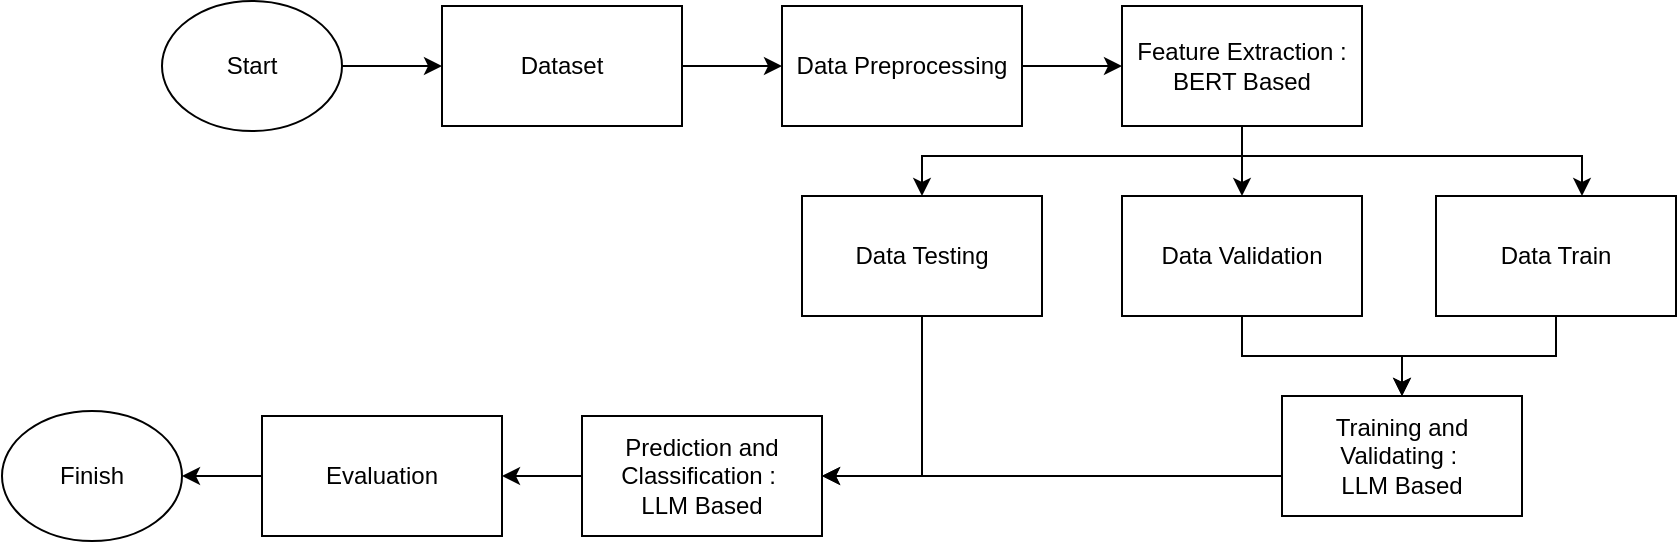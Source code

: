 <mxfile version="25.0.3">
  <diagram name="Halaman-1" id="EO8M5acR98Tv6OP4zz49">
    <mxGraphModel dx="1426" dy="799" grid="1" gridSize="10" guides="1" tooltips="1" connect="1" arrows="1" fold="1" page="1" pageScale="1" pageWidth="827" pageHeight="1169" math="0" shadow="0">
      <root>
        <mxCell id="0" />
        <mxCell id="1" parent="0" />
        <mxCell id="5ZPLBMI4b5httvobRTlc-9" style="edgeStyle=orthogonalEdgeStyle;rounded=0;orthogonalLoop=1;jettySize=auto;html=1;entryX=0;entryY=0.5;entryDx=0;entryDy=0;" parent="1" source="5ZPLBMI4b5httvobRTlc-1" target="5ZPLBMI4b5httvobRTlc-2" edge="1">
          <mxGeometry relative="1" as="geometry" />
        </mxCell>
        <mxCell id="5ZPLBMI4b5httvobRTlc-1" value="Start" style="ellipse;whiteSpace=wrap;html=1;" parent="1" vertex="1">
          <mxGeometry x="190" y="242.5" width="90" height="65" as="geometry" />
        </mxCell>
        <mxCell id="5ZPLBMI4b5httvobRTlc-10" style="edgeStyle=orthogonalEdgeStyle;rounded=0;orthogonalLoop=1;jettySize=auto;html=1;entryX=0;entryY=0.5;entryDx=0;entryDy=0;" parent="1" source="5ZPLBMI4b5httvobRTlc-2" target="5ZPLBMI4b5httvobRTlc-3" edge="1">
          <mxGeometry relative="1" as="geometry" />
        </mxCell>
        <mxCell id="5ZPLBMI4b5httvobRTlc-2" value="Dataset" style="rounded=0;whiteSpace=wrap;html=1;" parent="1" vertex="1">
          <mxGeometry x="330" y="245" width="120" height="60" as="geometry" />
        </mxCell>
        <mxCell id="5ZPLBMI4b5httvobRTlc-11" style="edgeStyle=orthogonalEdgeStyle;rounded=0;orthogonalLoop=1;jettySize=auto;html=1;" parent="1" source="5ZPLBMI4b5httvobRTlc-3" target="5ZPLBMI4b5httvobRTlc-4" edge="1">
          <mxGeometry relative="1" as="geometry" />
        </mxCell>
        <mxCell id="5ZPLBMI4b5httvobRTlc-3" value="Data Preprocessing" style="rounded=0;whiteSpace=wrap;html=1;" parent="1" vertex="1">
          <mxGeometry x="500" y="245" width="120" height="60" as="geometry" />
        </mxCell>
        <mxCell id="5ZPLBMI4b5httvobRTlc-12" style="edgeStyle=orthogonalEdgeStyle;rounded=0;orthogonalLoop=1;jettySize=auto;html=1;entryX=0.5;entryY=0;entryDx=0;entryDy=0;" parent="1" source="5ZPLBMI4b5httvobRTlc-4" target="5ZPLBMI4b5httvobRTlc-6" edge="1">
          <mxGeometry relative="1" as="geometry" />
        </mxCell>
        <mxCell id="5ZPLBMI4b5httvobRTlc-13" style="edgeStyle=orthogonalEdgeStyle;rounded=0;orthogonalLoop=1;jettySize=auto;html=1;entryX=0.5;entryY=0;entryDx=0;entryDy=0;" parent="1" source="5ZPLBMI4b5httvobRTlc-4" target="5ZPLBMI4b5httvobRTlc-8" edge="1">
          <mxGeometry relative="1" as="geometry">
            <Array as="points">
              <mxPoint x="730" y="320" />
              <mxPoint x="570" y="320" />
            </Array>
          </mxGeometry>
        </mxCell>
        <mxCell id="5ZPLBMI4b5httvobRTlc-14" style="edgeStyle=orthogonalEdgeStyle;rounded=0;orthogonalLoop=1;jettySize=auto;html=1;" parent="1" source="5ZPLBMI4b5httvobRTlc-4" target="5ZPLBMI4b5httvobRTlc-7" edge="1">
          <mxGeometry relative="1" as="geometry">
            <Array as="points">
              <mxPoint x="730" y="320" />
              <mxPoint x="900" y="320" />
            </Array>
          </mxGeometry>
        </mxCell>
        <mxCell id="5ZPLBMI4b5httvobRTlc-4" value="Feature Extraction :&lt;br&gt;BERT Based" style="rounded=0;whiteSpace=wrap;html=1;" parent="1" vertex="1">
          <mxGeometry x="670" y="245" width="120" height="60" as="geometry" />
        </mxCell>
        <mxCell id="5ZPLBMI4b5httvobRTlc-20" style="edgeStyle=orthogonalEdgeStyle;rounded=0;orthogonalLoop=1;jettySize=auto;html=1;entryX=1;entryY=0.5;entryDx=0;entryDy=0;" parent="1" source="5ZPLBMI4b5httvobRTlc-5" target="5ZPLBMI4b5httvobRTlc-18" edge="1">
          <mxGeometry relative="1" as="geometry">
            <Array as="points">
              <mxPoint x="690" y="480" />
              <mxPoint x="690" y="480" />
            </Array>
          </mxGeometry>
        </mxCell>
        <mxCell id="5ZPLBMI4b5httvobRTlc-5" value="Training and Validating :&amp;nbsp;&lt;div&gt;LLM Based&lt;/div&gt;" style="rounded=0;whiteSpace=wrap;html=1;" parent="1" vertex="1">
          <mxGeometry x="750" y="440" width="120" height="60" as="geometry" />
        </mxCell>
        <mxCell id="5ZPLBMI4b5httvobRTlc-15" style="edgeStyle=orthogonalEdgeStyle;rounded=0;orthogonalLoop=1;jettySize=auto;html=1;entryX=0.5;entryY=0;entryDx=0;entryDy=0;" parent="1" source="5ZPLBMI4b5httvobRTlc-6" target="5ZPLBMI4b5httvobRTlc-5" edge="1">
          <mxGeometry relative="1" as="geometry" />
        </mxCell>
        <mxCell id="5ZPLBMI4b5httvobRTlc-6" value="Data Validation" style="rounded=0;whiteSpace=wrap;html=1;" parent="1" vertex="1">
          <mxGeometry x="670" y="340" width="120" height="60" as="geometry" />
        </mxCell>
        <mxCell id="5ZPLBMI4b5httvobRTlc-16" style="edgeStyle=orthogonalEdgeStyle;rounded=0;orthogonalLoop=1;jettySize=auto;html=1;" parent="1" source="5ZPLBMI4b5httvobRTlc-7" target="5ZPLBMI4b5httvobRTlc-5" edge="1">
          <mxGeometry relative="1" as="geometry" />
        </mxCell>
        <mxCell id="5ZPLBMI4b5httvobRTlc-7" value="Data Train" style="rounded=0;whiteSpace=wrap;html=1;" parent="1" vertex="1">
          <mxGeometry x="827" y="340" width="120" height="60" as="geometry" />
        </mxCell>
        <mxCell id="5ZPLBMI4b5httvobRTlc-17" style="edgeStyle=orthogonalEdgeStyle;rounded=0;orthogonalLoop=1;jettySize=auto;html=1;entryX=1;entryY=0.5;entryDx=0;entryDy=0;" parent="1" source="5ZPLBMI4b5httvobRTlc-8" target="5ZPLBMI4b5httvobRTlc-18" edge="1">
          <mxGeometry relative="1" as="geometry">
            <mxPoint x="570" y="580" as="targetPoint" />
            <Array as="points">
              <mxPoint x="570" y="480" />
            </Array>
          </mxGeometry>
        </mxCell>
        <mxCell id="5ZPLBMI4b5httvobRTlc-8" value="Data Testing" style="rounded=0;whiteSpace=wrap;html=1;" parent="1" vertex="1">
          <mxGeometry x="510" y="340" width="120" height="60" as="geometry" />
        </mxCell>
        <mxCell id="5ZPLBMI4b5httvobRTlc-23" style="edgeStyle=orthogonalEdgeStyle;rounded=0;orthogonalLoop=1;jettySize=auto;html=1;entryX=1;entryY=0.5;entryDx=0;entryDy=0;" parent="1" source="5ZPLBMI4b5httvobRTlc-18" target="5ZPLBMI4b5httvobRTlc-21" edge="1">
          <mxGeometry relative="1" as="geometry" />
        </mxCell>
        <mxCell id="5ZPLBMI4b5httvobRTlc-18" value="Prediction and Classification&amp;nbsp;&lt;span style=&quot;background-color: initial;&quot;&gt;:&amp;nbsp;&lt;/span&gt;&lt;div&gt;LLM Based&lt;/div&gt;" style="rounded=0;whiteSpace=wrap;html=1;" parent="1" vertex="1">
          <mxGeometry x="400" y="450" width="120" height="60" as="geometry" />
        </mxCell>
        <mxCell id="5ZPLBMI4b5httvobRTlc-27" style="edgeStyle=orthogonalEdgeStyle;rounded=0;orthogonalLoop=1;jettySize=auto;html=1;entryX=1;entryY=0.5;entryDx=0;entryDy=0;" parent="1" source="5ZPLBMI4b5httvobRTlc-21" target="5ZPLBMI4b5httvobRTlc-25" edge="1">
          <mxGeometry relative="1" as="geometry" />
        </mxCell>
        <mxCell id="5ZPLBMI4b5httvobRTlc-21" value="Evaluation" style="rounded=0;whiteSpace=wrap;html=1;" parent="1" vertex="1">
          <mxGeometry x="240" y="450" width="120" height="60" as="geometry" />
        </mxCell>
        <mxCell id="5ZPLBMI4b5httvobRTlc-25" value="Finish" style="ellipse;whiteSpace=wrap;html=1;" parent="1" vertex="1">
          <mxGeometry x="110" y="447.5" width="90" height="65" as="geometry" />
        </mxCell>
      </root>
    </mxGraphModel>
  </diagram>
</mxfile>
